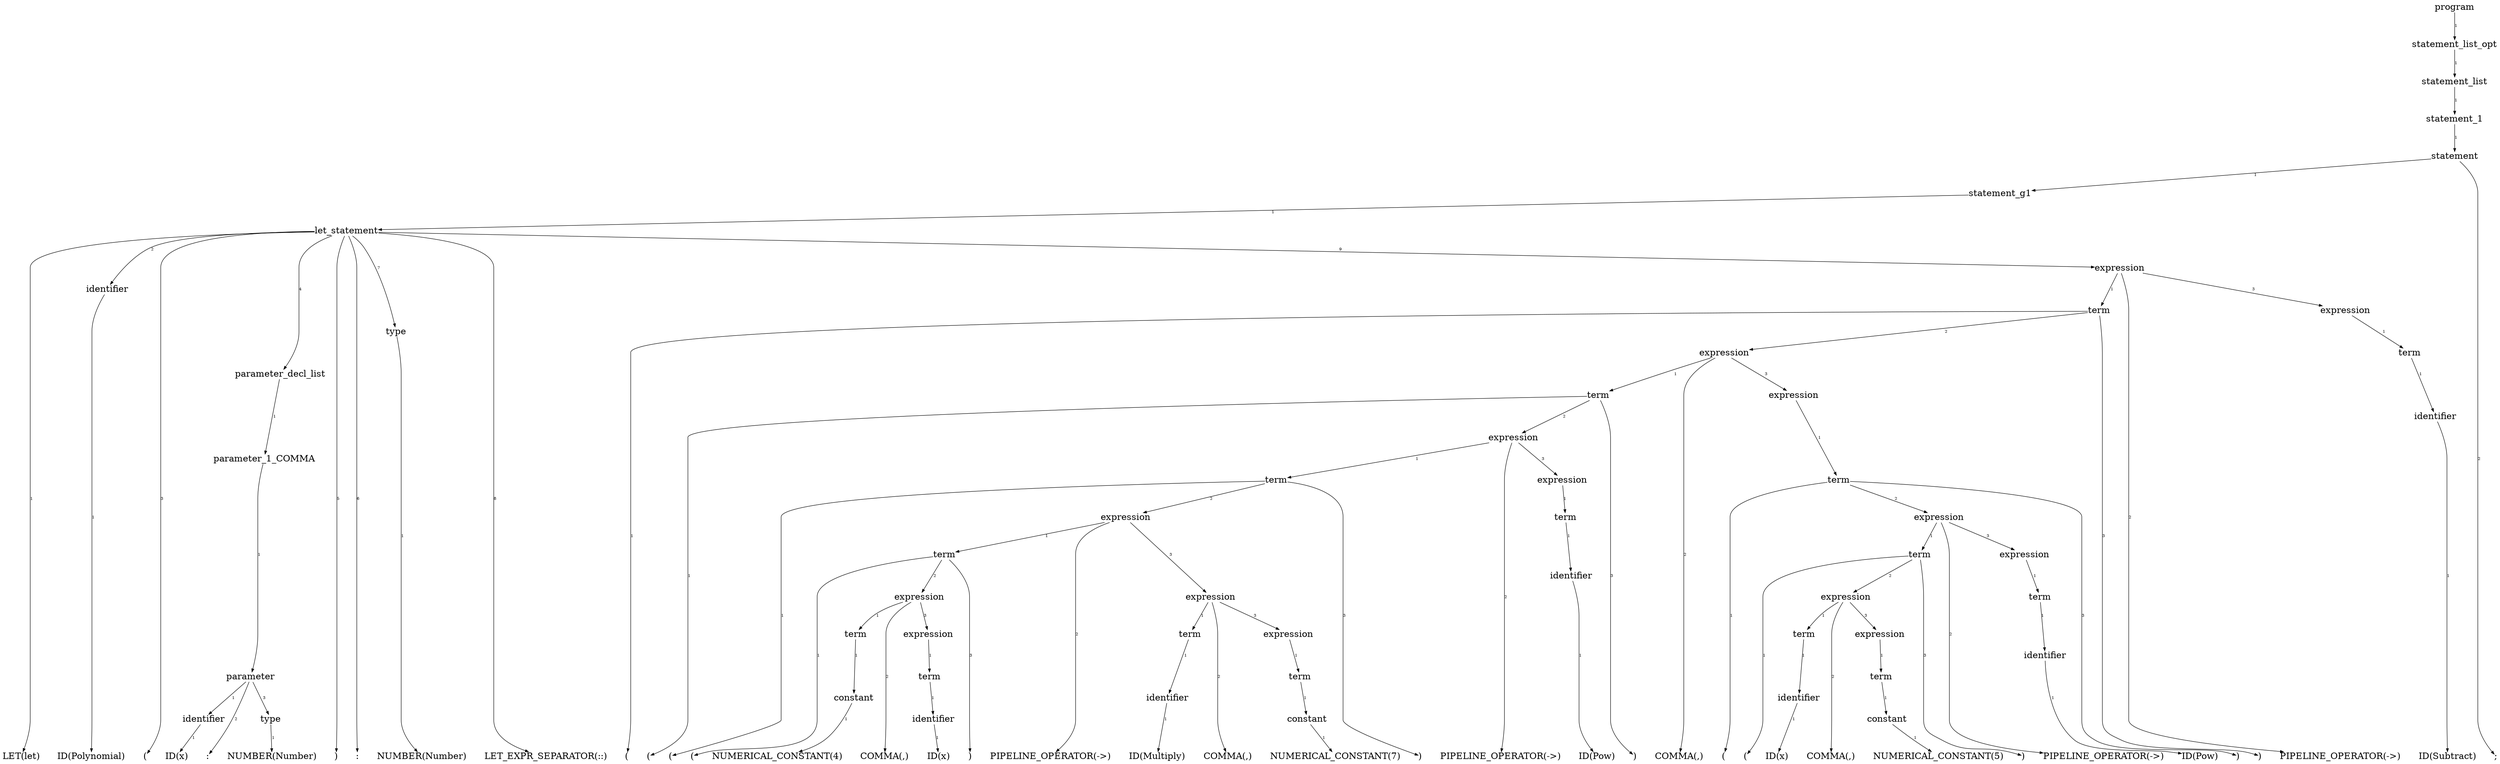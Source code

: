 
    digraph grammar {
    rankdir=TD
    fontname = "Bitstream Vera Sans"
    fontsize = 8
    nodesep = 0.2
    edge[dir=black,arrowtail=empty, fontsize=6 arrowsize=.5 penwidth=0.7]
    node[shape=plain height=0.1 width=0.1]


125991020965824[label="program"];
125991020965760[label="statement_list_opt"];
125991020965696[label="statement_list"];
125991020965632[label="statement_1"];
125991020965568[label="statement"];
125991020965376[label="statement_g1"];
125991020965056[label="let_statement"];
125991020928000 [label="LET(let)"];
125991020931520[label="identifier"];
125991020932992 [label="ID(Polynomial)"];
125991020931520->125991020932992[label="1"];
125991020934656 [label="("];
125991020922688[label="parameter_decl_list"];
125991020921152[label="parameter_1_COMMA"];
125991020923200[label="parameter"];
125991020928384[label="identifier"];
125991020930816 [label="ID(x)"];
125991020928384->125991020930816[label="1"];
125991020925120 [label=":"];
125991020922048[label="type"];
125991020922624 [label="NUMBER(Number)"];
125991020922048->125991020922624[label="1"];
125991020923200->125991020928384[label="1"];
125991020923200->125991020925120[label="2"];
125991020923200->125991020922048[label="3"];
125991020921152->125991020923200[label="1"];
125991020922688->125991020921152[label="1"];
125991020922240 [label=")"];
125991020921728 [label=":"];
125991020921344[label="type"];
125991020923520 [label="NUMBER(Number)"];
125991020921344->125991020923520[label="1"];
125991020932096 [label="LET_EXPR_SEPARATOR(::)"];
125991020957760[label="expression"];
125991020966848[label="term"];
125991020927232 [label="("];
125991020966720[label="expression"];
125991020923008[label="term"];
125991020932544 [label="("];
125991020924928[label="expression"];
125991020924736[label="term"];
125991020931072 [label="("];
125991020926848[label="expression"];
125991020927616[label="term"];
125991020927680 [label="("];
125991020929728[label="expression"];
125991020922496[label="term"];
125991020920896[label="constant"];
125991020923392 [label="NUMERICAL_CONSTANT(4)"];
125991020920896->125991020923392[label="1"];
125991020922496->125991020920896[label="1"];
125991020928064 [label="COMMA(,)"];
125991020927424[label="expression"];
125991020930176[label="term"];
125991020923456[label="identifier"];
125991020928576 [label="ID(x)"];
125991020923456->125991020928576[label="1"];
125991020930176->125991020923456[label="1"];
125991020927424->125991020930176[label="1"];
125991020929728->125991020922496[label="1"];
125991020929728->125991020928064[label="2"];
125991020929728->125991020927424[label="3"];
125991020921536 [label=")"];
125991020927616->125991020927680[label="1"];
125991020927616->125991020929728[label="2"];
125991020927616->125991020921536[label="3"];
125991020921472 [label="PIPELINE_OPERATOR(-\>)"];
125991020927296[label="expression"];
125991020926656[label="term"];
125991020928768[label="identifier"];
125991020926720 [label="ID(Multiply)"];
125991020928768->125991020926720[label="1"];
125991020926656->125991020928768[label="1"];
125991020928256 [label="COMMA(,)"];
125991020925824[label="expression"];
125991020925760[label="term"];
125991020927104[label="constant"];
125991020926464 [label="NUMERICAL_CONSTANT(7)"];
125991020927104->125991020926464[label="1"];
125991020925760->125991020927104[label="1"];
125991020925824->125991020925760[label="1"];
125991020927296->125991020926656[label="1"];
125991020927296->125991020928256[label="2"];
125991020927296->125991020925824[label="3"];
125991020926848->125991020927616[label="1"];
125991020926848->125991020921472[label="2"];
125991020926848->125991020927296[label="3"];
125991020926016 [label=")"];
125991020924736->125991020931072[label="1"];
125991020924736->125991020926848[label="2"];
125991020924736->125991020926016[label="3"];
125991020927808 [label="PIPELINE_OPERATOR(-\>)"];
125991020925440[label="expression"];
125991020924800[label="term"];
125991020925952[label="identifier"];
125991020926336 [label="ID(Pow)"];
125991020925952->125991020926336[label="1"];
125991020924800->125991020925952[label="1"];
125991020925440->125991020924800[label="1"];
125991020924928->125991020924736[label="1"];
125991020924928->125991020927808[label="2"];
125991020924928->125991020925440[label="3"];
125991020925248 [label=")"];
125991020923008->125991020932544[label="1"];
125991020923008->125991020924928[label="2"];
125991020923008->125991020925248[label="3"];
125991020924416 [label="COMMA(,)"];
125991020966656[label="expression"];
125991020966592[label="term"];
125991020924544 [label="("];
125991020966464[label="expression"];
125991020921408[label="term"];
125991020923840 [label="("];
125991020921856[label="expression"];
125991020923648[label="term"];
125991020924160[label="identifier"];
125991020923904 [label="ID(x)"];
125991020924160->125991020923904[label="1"];
125991020923648->125991020924160[label="1"];
125991020923072 [label="COMMA(,)"];
125991020922432[label="expression"];
125991020922112[label="term"];
125991020924224[label="constant"];
125991020923264 [label="NUMERICAL_CONSTANT(5)"];
125991020924224->125991020923264[label="1"];
125991020922112->125991020924224[label="1"];
125991020922432->125991020922112[label="1"];
125991020921856->125991020923648[label="1"];
125991020921856->125991020923072[label="2"];
125991020921856->125991020922432[label="3"];
125991020921216 [label=")"];
125991020921408->125991020923840[label="1"];
125991020921408->125991020921856[label="2"];
125991020921408->125991020921216[label="3"];
125991020922816 [label="PIPELINE_OPERATOR(-\>)"];
125991020966400[label="expression"];
125991020966336[label="term"];
125991020966272[label="identifier"];
125991020920960 [label="ID(Pow)"];
125991020966272->125991020920960[label="1"];
125991020966336->125991020966272[label="1"];
125991020966400->125991020966336[label="1"];
125991020966464->125991020921408[label="1"];
125991020966464->125991020922816[label="2"];
125991020966464->125991020966400[label="3"];
125991020966528 [label=")"];
125991020966592->125991020924544[label="1"];
125991020966592->125991020966464[label="2"];
125991020966592->125991020966528[label="3"];
125991020966656->125991020966592[label="1"];
125991020966720->125991020923008[label="1"];
125991020966720->125991020924416[label="2"];
125991020966720->125991020966656[label="3"];
125991020966784 [label=")"];
125991020966848->125991020927232[label="1"];
125991020966848->125991020966720[label="2"];
125991020966848->125991020966784[label="3"];
125991020966912 [label="PIPELINE_OPERATOR(-\>)"];
125991020967296[label="expression"];
125991020967232[label="term"];
125991020967104[label="identifier"];
125991020966976 [label="ID(Subtract)"];
125991020967104->125991020966976[label="1"];
125991020967232->125991020967104[label="1"];
125991020967296->125991020967232[label="1"];
125991020957760->125991020966848[label="1"];
125991020957760->125991020966912[label="2"];
125991020957760->125991020967296[label="3"];
125991020965056->125991020928000[label="1"];
125991020965056->125991020931520[label="2"];
125991020965056->125991020934656[label="3"];
125991020965056->125991020922688[label="4"];
125991020965056->125991020922240[label="5"];
125991020965056->125991020921728[label="6"];
125991020965056->125991020921344[label="7"];
125991020965056->125991020932096[label="8"];
125991020965056->125991020957760[label="9"];
125991020965376->125991020965056[label="1"];
125991020965504 [label=";"];
125991020965568->125991020965376[label="1"];
125991020965568->125991020965504[label="2"];
125991020965632->125991020965568[label="1"];
125991020965696->125991020965632[label="1"];
125991020965760->125991020965696[label="1"];
125991020965824->125991020965760[label="1"];

{rank=same 125991020928000->125991020932992->125991020934656->125991020930816->125991020925120->125991020922624->125991020922240->125991020921728->125991020923520->125991020932096->125991020927232->125991020932544->125991020931072->125991020927680->125991020923392->125991020928064->125991020928576->125991020921536->125991020921472->125991020926720->125991020928256->125991020926464->125991020926016->125991020927808->125991020926336->125991020925248->125991020924416->125991020924544->125991020923840->125991020923904->125991020923072->125991020923264->125991020921216->125991020922816->125991020920960->125991020966528->125991020966784->125991020966912->125991020966976->125991020965504 [style=invis]}
}
